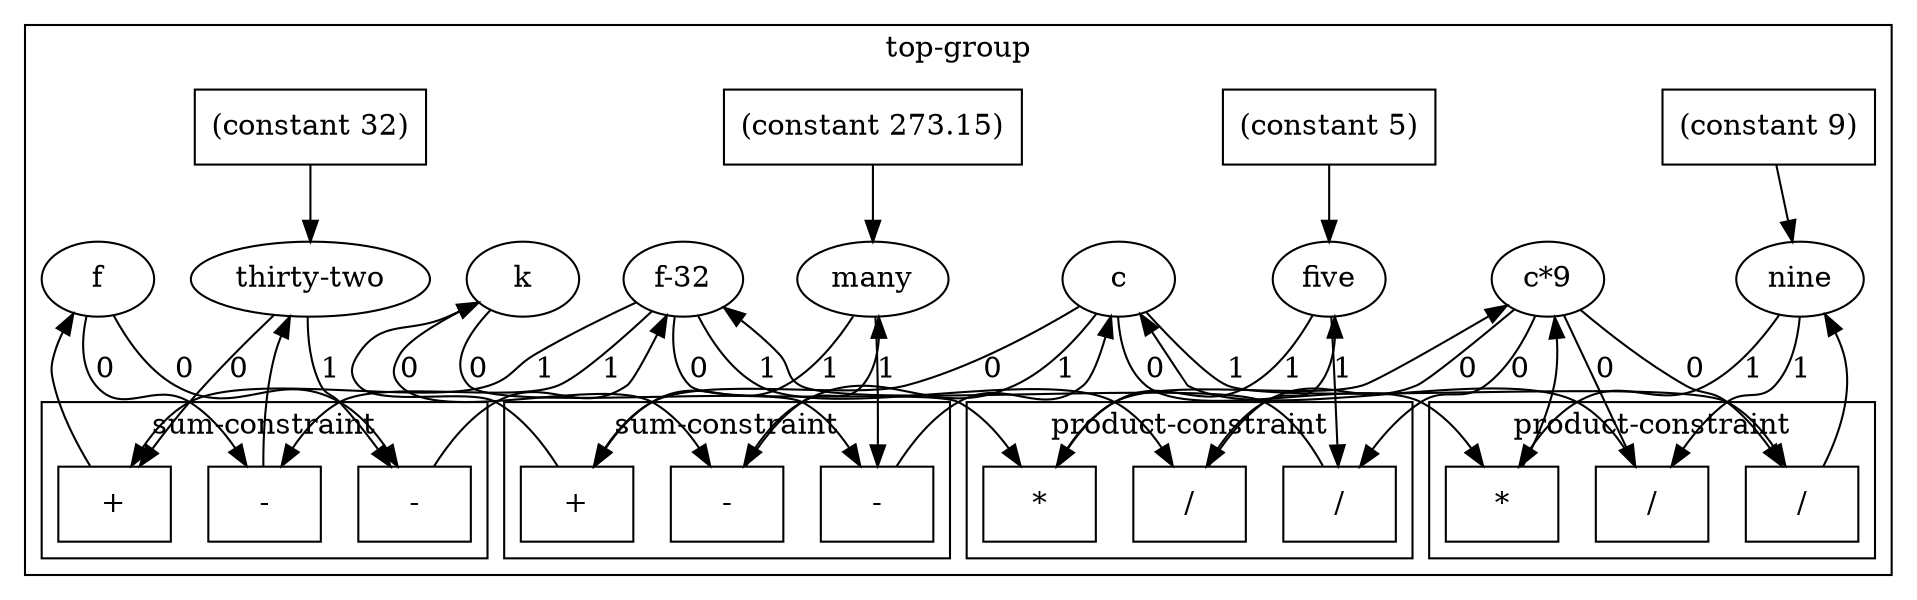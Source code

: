 digraph G {
  ratio=fill;
  subgraph cluster_11 { label="top-group"; 
    subgraph cluster_12 { label="sum-constraint"; 
      "prop-13" [label="-", shape="box" ];
      "prop-17" [label="-", shape="box" ];
      "prop-18" [label="+", shape="box" ];
    }
    "prop-19" [label="(constant 273.15)", shape="box" ];
    "cell-15" [label="many", shape="ellipse" ];
    subgraph cluster_20 { label="product-constraint"; 
      "prop-21" [label="/", shape="box" ];
      "prop-24" [label="/", shape="box" ];
      "prop-25" [label="*", shape="box" ];
    }
    subgraph cluster_26 { label="product-constraint"; 
      "prop-27" [label="/", shape="box" ];
      "prop-30" [label="/", shape="box" ];
      "prop-31" [label="*", shape="box" ];
    }
    subgraph cluster_32 { label="sum-constraint"; 
      "prop-33" [label="-", shape="box" ];
      "prop-36" [label="-", shape="box" ];
      "prop-37" [label="+", shape="box" ];
    }
    "prop-38" [label="(constant 9)", shape="box" ];
    "prop-39" [label="(constant 5)", shape="box" ];
    "prop-40" [label="(constant 32)", shape="box" ];
    "cell-35" [label="thirty-two", shape="ellipse" ];
    "cell-29" [label="f-32", shape="ellipse" ];
    "cell-28" [label="five", shape="ellipse" ];
    "cell-22" [label="c*9", shape="ellipse" ];
    "cell-23" [label="nine", shape="ellipse" ];
    "cell-14" [label="k", shape="ellipse" ];
    "cell-16" [label="c", shape="ellipse" ];
    "cell-34" [label="f", shape="ellipse" ];
  }
  "cell-14" -> "prop-13" [label=0 ];
  "cell-15" -> "prop-13" [label=1 ];
  "prop-13" -> "cell-16" [label="" ];
  "cell-14" -> "prop-17" [label=0 ];
  "cell-16" -> "prop-17" [label=1 ];
  "prop-17" -> "cell-15" [label="" ];
  "cell-16" -> "prop-18" [label=0 ];
  "cell-15" -> "prop-18" [label=1 ];
  "prop-18" -> "cell-14" [label="" ];
  "prop-19" -> "cell-15" [label="" ];
  "cell-22" -> "prop-21" [label=0 ];
  "cell-23" -> "prop-21" [label=1 ];
  "prop-21" -> "cell-16" [label="" ];
  "cell-22" -> "prop-24" [label=0 ];
  "cell-16" -> "prop-24" [label=1 ];
  "prop-24" -> "cell-23" [label="" ];
  "cell-16" -> "prop-25" [label=0 ];
  "cell-23" -> "prop-25" [label=1 ];
  "prop-25" -> "cell-22" [label="" ];
  "cell-22" -> "prop-27" [label=0 ];
  "cell-28" -> "prop-27" [label=1 ];
  "prop-27" -> "cell-29" [label="" ];
  "cell-22" -> "prop-30" [label=0 ];
  "cell-29" -> "prop-30" [label=1 ];
  "prop-30" -> "cell-28" [label="" ];
  "cell-29" -> "prop-31" [label=0 ];
  "cell-28" -> "prop-31" [label=1 ];
  "prop-31" -> "cell-22" [label="" ];
  "cell-34" -> "prop-33" [label=0 ];
  "cell-29" -> "prop-33" [label=1 ];
  "prop-33" -> "cell-35" [label="" ];
  "cell-34" -> "prop-36" [label=0 ];
  "cell-35" -> "prop-36" [label=1 ];
  "prop-36" -> "cell-29" [label="" ];
  "cell-35" -> "prop-37" [label=0 ];
  "cell-29" -> "prop-37" [label=1 ];
  "prop-37" -> "cell-34" [label="" ];
  "prop-38" -> "cell-23" [label="" ];
  "prop-39" -> "cell-28" [label="" ];
  "prop-40" -> "cell-35" [label="" ];
}
